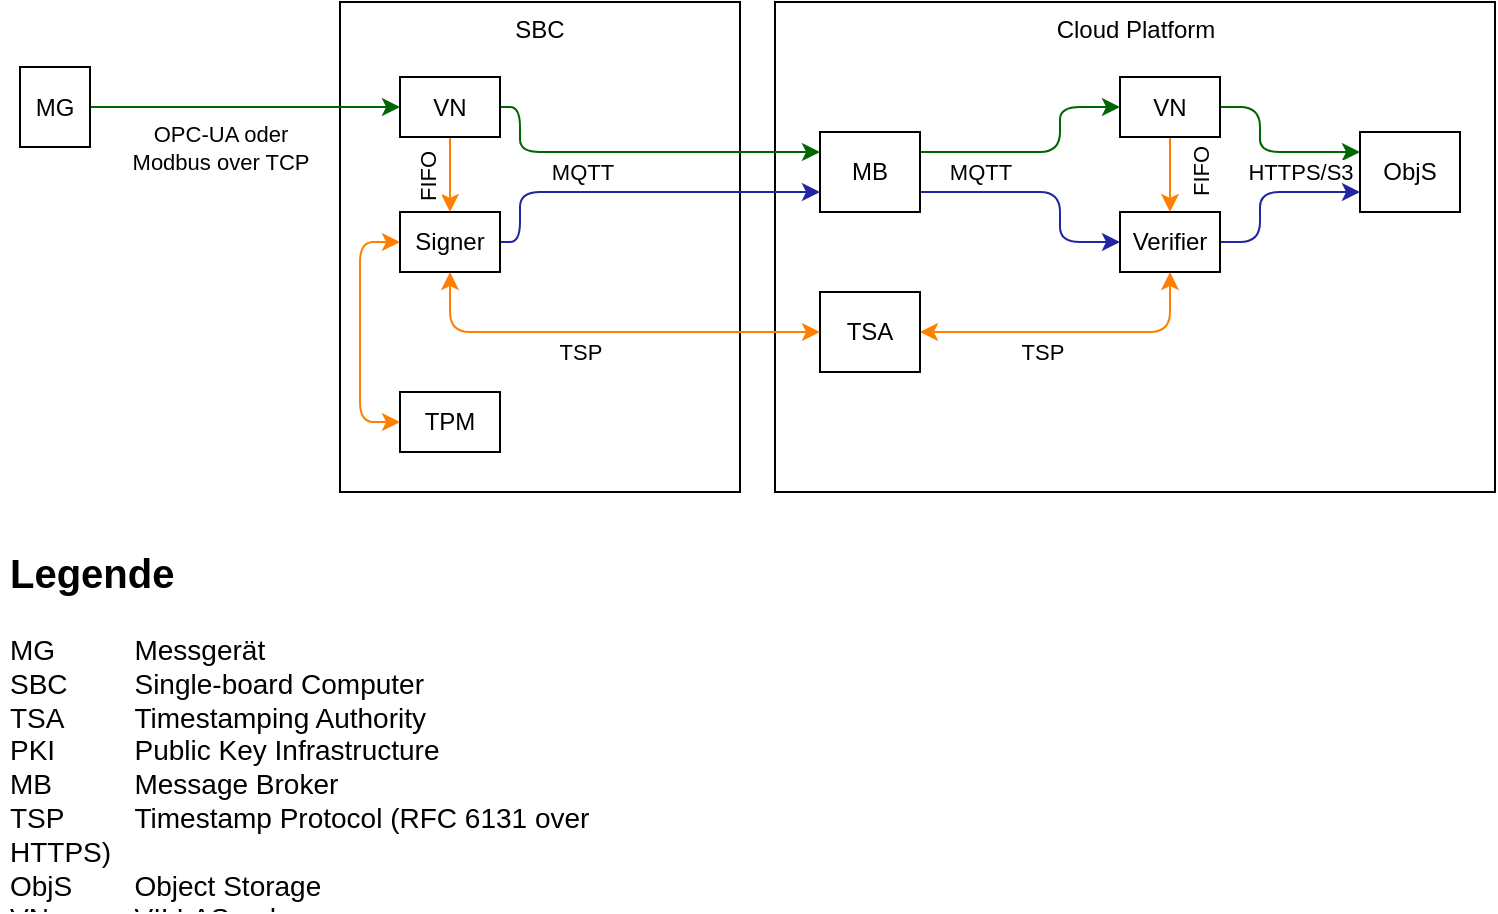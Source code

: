 <mxfile>
    <diagram id="F6-WTAvJ6oByRHuXgOjC" name="Page-1">
        <mxGraphModel dx="807" dy="911" grid="1" gridSize="10" guides="1" tooltips="1" connect="1" arrows="1" fold="1" page="1" pageScale="1" pageWidth="850" pageHeight="1100" math="0" shadow="0">
            <root>
                <mxCell id="0"/>
                <mxCell id="1" parent="0"/>
                <mxCell id="3" value="SBC" style="rounded=0;whiteSpace=wrap;html=1;verticalAlign=top;align=center;" vertex="1" parent="1">
                    <mxGeometry x="290" y="285" width="200" height="245" as="geometry"/>
                </mxCell>
                <mxCell id="13" value="Cloud Platform" style="rounded=0;whiteSpace=wrap;html=1;verticalAlign=top;align=center;" vertex="1" parent="1">
                    <mxGeometry x="507.5" y="285" width="360" height="245" as="geometry"/>
                </mxCell>
                <mxCell id="4" value="" style="edgeStyle=none;html=1;entryX=0;entryY=0.5;entryDx=0;entryDy=0;strokeColor=#006600;" edge="1" parent="1" source="2" target="9">
                    <mxGeometry relative="1" as="geometry"/>
                </mxCell>
                <mxCell id="8" value="OPC-UA oder&lt;br&gt;Modbus over TCP" style="edgeLabel;html=1;align=center;verticalAlign=middle;resizable=0;points=[];" vertex="1" connectable="0" parent="4">
                    <mxGeometry x="-0.215" relative="1" as="geometry">
                        <mxPoint x="4" y="20" as="offset"/>
                    </mxGeometry>
                </mxCell>
                <mxCell id="2" value="MG" style="rounded=0;whiteSpace=wrap;html=1;" vertex="1" parent="1">
                    <mxGeometry x="130" y="317.5" width="35" height="40" as="geometry"/>
                </mxCell>
                <mxCell id="22" style="edgeStyle=elbowEdgeStyle;html=1;exitX=1;exitY=0.5;exitDx=0;exitDy=0;entryX=0.5;entryY=1;entryDx=0;entryDy=0;startArrow=classic;startFill=1;strokeColor=#FF8000;" edge="1" parent="1" source="6" target="12">
                    <mxGeometry relative="1" as="geometry">
                        <Array as="points">
                            <mxPoint x="705" y="440"/>
                        </Array>
                    </mxGeometry>
                </mxCell>
                <mxCell id="27" value="TSP" style="edgeLabel;html=1;align=center;verticalAlign=middle;resizable=0;points=[];" vertex="1" connectable="0" parent="22">
                    <mxGeometry x="-0.217" y="-1" relative="1" as="geometry">
                        <mxPoint y="9" as="offset"/>
                    </mxGeometry>
                </mxCell>
                <mxCell id="6" value="TSA" style="rounded=0;whiteSpace=wrap;html=1;" vertex="1" parent="1">
                    <mxGeometry x="530" y="430" width="50" height="40" as="geometry"/>
                </mxCell>
                <mxCell id="7" value="&lt;h1 style=&quot;&quot;&gt;&lt;font style=&quot;font-size: 20px;&quot;&gt;Legende&lt;/font&gt;&lt;/h1&gt;&lt;p style=&quot;font-size: 14px;&quot;&gt;MG&lt;span style=&quot;white-space: pre;&quot;&gt;&#9;&lt;span style=&quot;white-space: pre;&quot;&gt;&#9;&lt;/span&gt;&lt;/span&gt;Messgerät&lt;br&gt;SBC&lt;span style=&quot;white-space: pre;&quot;&gt;&#9;&lt;/span&gt;&lt;span style=&quot;white-space: pre;&quot;&gt;&#9;&lt;/span&gt;Single-board Computer&lt;br&gt;TSA&lt;span style=&quot;white-space: pre;&quot;&gt;&#9;&lt;/span&gt;&lt;span style=&quot;white-space: pre;&quot;&gt;&#9;&lt;/span&gt;Timestamping Authority&lt;br&gt;PKI&lt;span style=&quot;white-space: pre;&quot;&gt;&#9;&lt;/span&gt;&lt;span style=&quot;white-space: pre;&quot;&gt;&#9;&lt;/span&gt;Public Key Infrastructure&lt;br&gt;MB&lt;span style=&quot;white-space: pre;&quot;&gt;&#9;&lt;/span&gt;&lt;span style=&quot;white-space: pre;&quot;&gt;&#9;&lt;/span&gt;Message Broker&lt;br&gt;&lt;span style=&quot;background-color: initial;&quot;&gt;TSP&lt;span style=&quot;white-space: pre;&quot;&gt;&#9;&lt;/span&gt;&lt;span style=&quot;white-space: pre;&quot;&gt;&#9;&lt;/span&gt;Timestamp Protocol (RFC 6131 over HTTPS)&lt;br&gt;&lt;/span&gt;&lt;span style=&quot;background-color: initial;&quot;&gt;ObjS&lt;/span&gt;&lt;span style=&quot;background-color: initial; white-space: pre;&quot;&gt;&#9;&lt;/span&gt;&lt;span style=&quot;background-color: initial;&quot;&gt;Object Storage&lt;br&gt;&lt;/span&gt;&lt;span style=&quot;background-color: initial;&quot;&gt;VN&lt;/span&gt;&lt;span style=&quot;background-color: initial; white-space: pre;&quot;&gt;&#9;&lt;/span&gt;&lt;span style=&quot;background-color: initial; white-space: pre;&quot;&gt;&#9;&lt;/span&gt;&lt;span style=&quot;background-color: initial;&quot;&gt;VILLASnode&lt;br&gt;&lt;/span&gt;&lt;span style=&quot;background-color: initial;&quot;&gt;Signer&lt;/span&gt;&lt;span style=&quot;background-color: initial; white-space: pre;&quot;&gt;&#9;&lt;/span&gt;&lt;span style=&quot;background-color: initial;&quot;&gt;Python Script perfoms TSP signing&lt;br&gt;&lt;/span&gt;&lt;span style=&quot;background-color: initial;&quot;&gt;Verifier&lt;/span&gt;&lt;span style=&quot;background-color: initial; white-space: pre;&quot;&gt;&#9;&lt;/span&gt;&lt;span style=&quot;background-color: initial;&quot;&gt;Python Script which validates TSP signatures&lt;/span&gt;&lt;/p&gt;" style="text;html=1;strokeColor=none;fillColor=none;spacing=5;spacingTop=-20;whiteSpace=wrap;overflow=hidden;rounded=0;" vertex="1" parent="1">
                    <mxGeometry x="120" y="550" width="340" height="190" as="geometry"/>
                </mxCell>
                <mxCell id="15" style="edgeStyle=none;html=1;exitX=0.5;exitY=1;exitDx=0;exitDy=0;entryX=0.5;entryY=0;entryDx=0;entryDy=0;strokeColor=#FF8000;" edge="1" parent="1" source="9" target="10">
                    <mxGeometry relative="1" as="geometry"/>
                </mxCell>
                <mxCell id="16" style="edgeStyle=elbowEdgeStyle;html=1;exitX=1;exitY=0.5;exitDx=0;exitDy=0;entryX=0;entryY=0.25;entryDx=0;entryDy=0;strokeColor=#006600;" edge="1" parent="1" source="9" target="5">
                    <mxGeometry relative="1" as="geometry">
                        <Array as="points">
                            <mxPoint x="380" y="350"/>
                        </Array>
                    </mxGeometry>
                </mxCell>
                <mxCell id="29" value="MQTT" style="edgeLabel;html=1;align=center;verticalAlign=middle;resizable=0;points=[];" vertex="1" connectable="0" parent="16">
                    <mxGeometry x="0.054" y="2" relative="1" as="geometry">
                        <mxPoint x="-33" y="12" as="offset"/>
                    </mxGeometry>
                </mxCell>
                <mxCell id="9" value="VN" style="rounded=0;whiteSpace=wrap;html=1;" vertex="1" parent="1">
                    <mxGeometry x="320" y="322.5" width="50" height="30" as="geometry"/>
                </mxCell>
                <mxCell id="17" style="edgeStyle=elbowEdgeStyle;html=1;exitX=1;exitY=0.5;exitDx=0;exitDy=0;entryX=0;entryY=0.75;entryDx=0;entryDy=0;strokeColor=#2226A2;" edge="1" parent="1" source="10" target="5">
                    <mxGeometry relative="1" as="geometry">
                        <Array as="points">
                            <mxPoint x="380" y="390"/>
                        </Array>
                    </mxGeometry>
                </mxCell>
                <mxCell id="21" style="edgeStyle=elbowEdgeStyle;html=1;exitX=0.5;exitY=1;exitDx=0;exitDy=0;entryX=0;entryY=0.5;entryDx=0;entryDy=0;startArrow=classic;startFill=1;strokeColor=#FF8000;" edge="1" parent="1" source="10" target="6">
                    <mxGeometry relative="1" as="geometry">
                        <Array as="points">
                            <mxPoint x="345" y="440"/>
                        </Array>
                    </mxGeometry>
                </mxCell>
                <mxCell id="28" value="TSP" style="edgeLabel;html=1;align=center;verticalAlign=middle;resizable=0;points=[];" vertex="1" connectable="0" parent="21">
                    <mxGeometry x="-0.611" y="1" relative="1" as="geometry">
                        <mxPoint x="53" y="11" as="offset"/>
                    </mxGeometry>
                </mxCell>
                <mxCell id="36" style="edgeStyle=elbowEdgeStyle;html=1;exitX=0;exitY=0.5;exitDx=0;exitDy=0;entryX=0;entryY=0.5;entryDx=0;entryDy=0;startArrow=classic;startFill=1;strokeColor=#FF8000;" edge="1" parent="1" source="10" target="35">
                    <mxGeometry relative="1" as="geometry">
                        <Array as="points">
                            <mxPoint x="300" y="460"/>
                        </Array>
                    </mxGeometry>
                </mxCell>
                <mxCell id="10" value="Signer" style="rounded=0;whiteSpace=wrap;html=1;" vertex="1" parent="1">
                    <mxGeometry x="320" y="390" width="50" height="30" as="geometry"/>
                </mxCell>
                <mxCell id="19" style="edgeStyle=elbowEdgeStyle;html=1;exitX=0.5;exitY=1;exitDx=0;exitDy=0;entryX=0.5;entryY=0;entryDx=0;entryDy=0;strokeColor=#FF8000;" edge="1" parent="1" source="11" target="12">
                    <mxGeometry relative="1" as="geometry"/>
                </mxCell>
                <mxCell id="31" value="FIFO" style="edgeLabel;html=1;align=center;verticalAlign=middle;resizable=0;points=[];rotation=-90;" vertex="1" connectable="0" parent="19">
                    <mxGeometry x="-0.388" y="-3" relative="1" as="geometry">
                        <mxPoint x="18" y="6" as="offset"/>
                    </mxGeometry>
                </mxCell>
                <mxCell id="25" style="edgeStyle=elbowEdgeStyle;html=1;exitX=1;exitY=0.5;exitDx=0;exitDy=0;entryX=0;entryY=0.25;entryDx=0;entryDy=0;startArrow=none;startFill=0;strokeColor=#006600;" edge="1" parent="1" source="11" target="24">
                    <mxGeometry relative="1" as="geometry">
                        <Array as="points">
                            <mxPoint x="750" y="350"/>
                        </Array>
                    </mxGeometry>
                </mxCell>
                <mxCell id="34" value="HTTPS/S3" style="edgeLabel;html=1;align=center;verticalAlign=middle;resizable=0;points=[];" vertex="1" connectable="0" parent="25">
                    <mxGeometry x="-0.519" y="-1" relative="1" as="geometry">
                        <mxPoint x="21" y="30" as="offset"/>
                    </mxGeometry>
                </mxCell>
                <mxCell id="11" value="VN" style="rounded=0;whiteSpace=wrap;html=1;" vertex="1" parent="1">
                    <mxGeometry x="680" y="322.5" width="50" height="30" as="geometry"/>
                </mxCell>
                <mxCell id="26" style="edgeStyle=elbowEdgeStyle;html=1;exitX=1;exitY=0.5;exitDx=0;exitDy=0;entryX=0;entryY=0.75;entryDx=0;entryDy=0;startArrow=none;startFill=0;strokeColor=#2226A2;" edge="1" parent="1" source="12" target="24">
                    <mxGeometry relative="1" as="geometry">
                        <Array as="points">
                            <mxPoint x="750" y="390"/>
                        </Array>
                    </mxGeometry>
                </mxCell>
                <mxCell id="12" value="Verifier" style="rounded=0;whiteSpace=wrap;html=1;" vertex="1" parent="1">
                    <mxGeometry x="680" y="390" width="50" height="30" as="geometry"/>
                </mxCell>
                <mxCell id="18" style="edgeStyle=elbowEdgeStyle;html=1;exitX=1;exitY=0.25;exitDx=0;exitDy=0;strokeColor=#006600;" edge="1" parent="1" source="5" target="11">
                    <mxGeometry relative="1" as="geometry">
                        <Array as="points">
                            <mxPoint x="650" y="360"/>
                        </Array>
                    </mxGeometry>
                </mxCell>
                <mxCell id="30" value="MQTT" style="edgeLabel;html=1;align=center;verticalAlign=middle;resizable=0;points=[];" vertex="1" connectable="0" parent="18">
                    <mxGeometry x="-0.519" y="2" relative="1" as="geometry">
                        <mxPoint y="12" as="offset"/>
                    </mxGeometry>
                </mxCell>
                <mxCell id="20" style="edgeStyle=elbowEdgeStyle;html=1;exitX=1;exitY=0.75;exitDx=0;exitDy=0;entryX=0;entryY=0.5;entryDx=0;entryDy=0;strokeColor=#2226A2;" edge="1" parent="1" source="5" target="12">
                    <mxGeometry relative="1" as="geometry">
                        <Array as="points">
                            <mxPoint x="650" y="390"/>
                        </Array>
                    </mxGeometry>
                </mxCell>
                <mxCell id="5" value="MB" style="rounded=0;whiteSpace=wrap;html=1;" vertex="1" parent="1">
                    <mxGeometry x="530" y="350" width="50" height="40" as="geometry"/>
                </mxCell>
                <mxCell id="24" value="ObjS" style="rounded=0;whiteSpace=wrap;html=1;" vertex="1" parent="1">
                    <mxGeometry x="800" y="350" width="50" height="40" as="geometry"/>
                </mxCell>
                <mxCell id="32" value="FIFO" style="edgeLabel;html=1;align=center;verticalAlign=middle;resizable=0;points=[];rotation=-90;" vertex="1" connectable="0" parent="1">
                    <mxGeometry x="344.998" y="357.496" as="geometry">
                        <mxPoint x="-15" y="-11.0" as="offset"/>
                    </mxGeometry>
                </mxCell>
                <mxCell id="35" value="TPM" style="rounded=0;whiteSpace=wrap;html=1;" vertex="1" parent="1">
                    <mxGeometry x="320" y="480" width="50" height="30" as="geometry"/>
                </mxCell>
            </root>
        </mxGraphModel>
    </diagram>
</mxfile>
